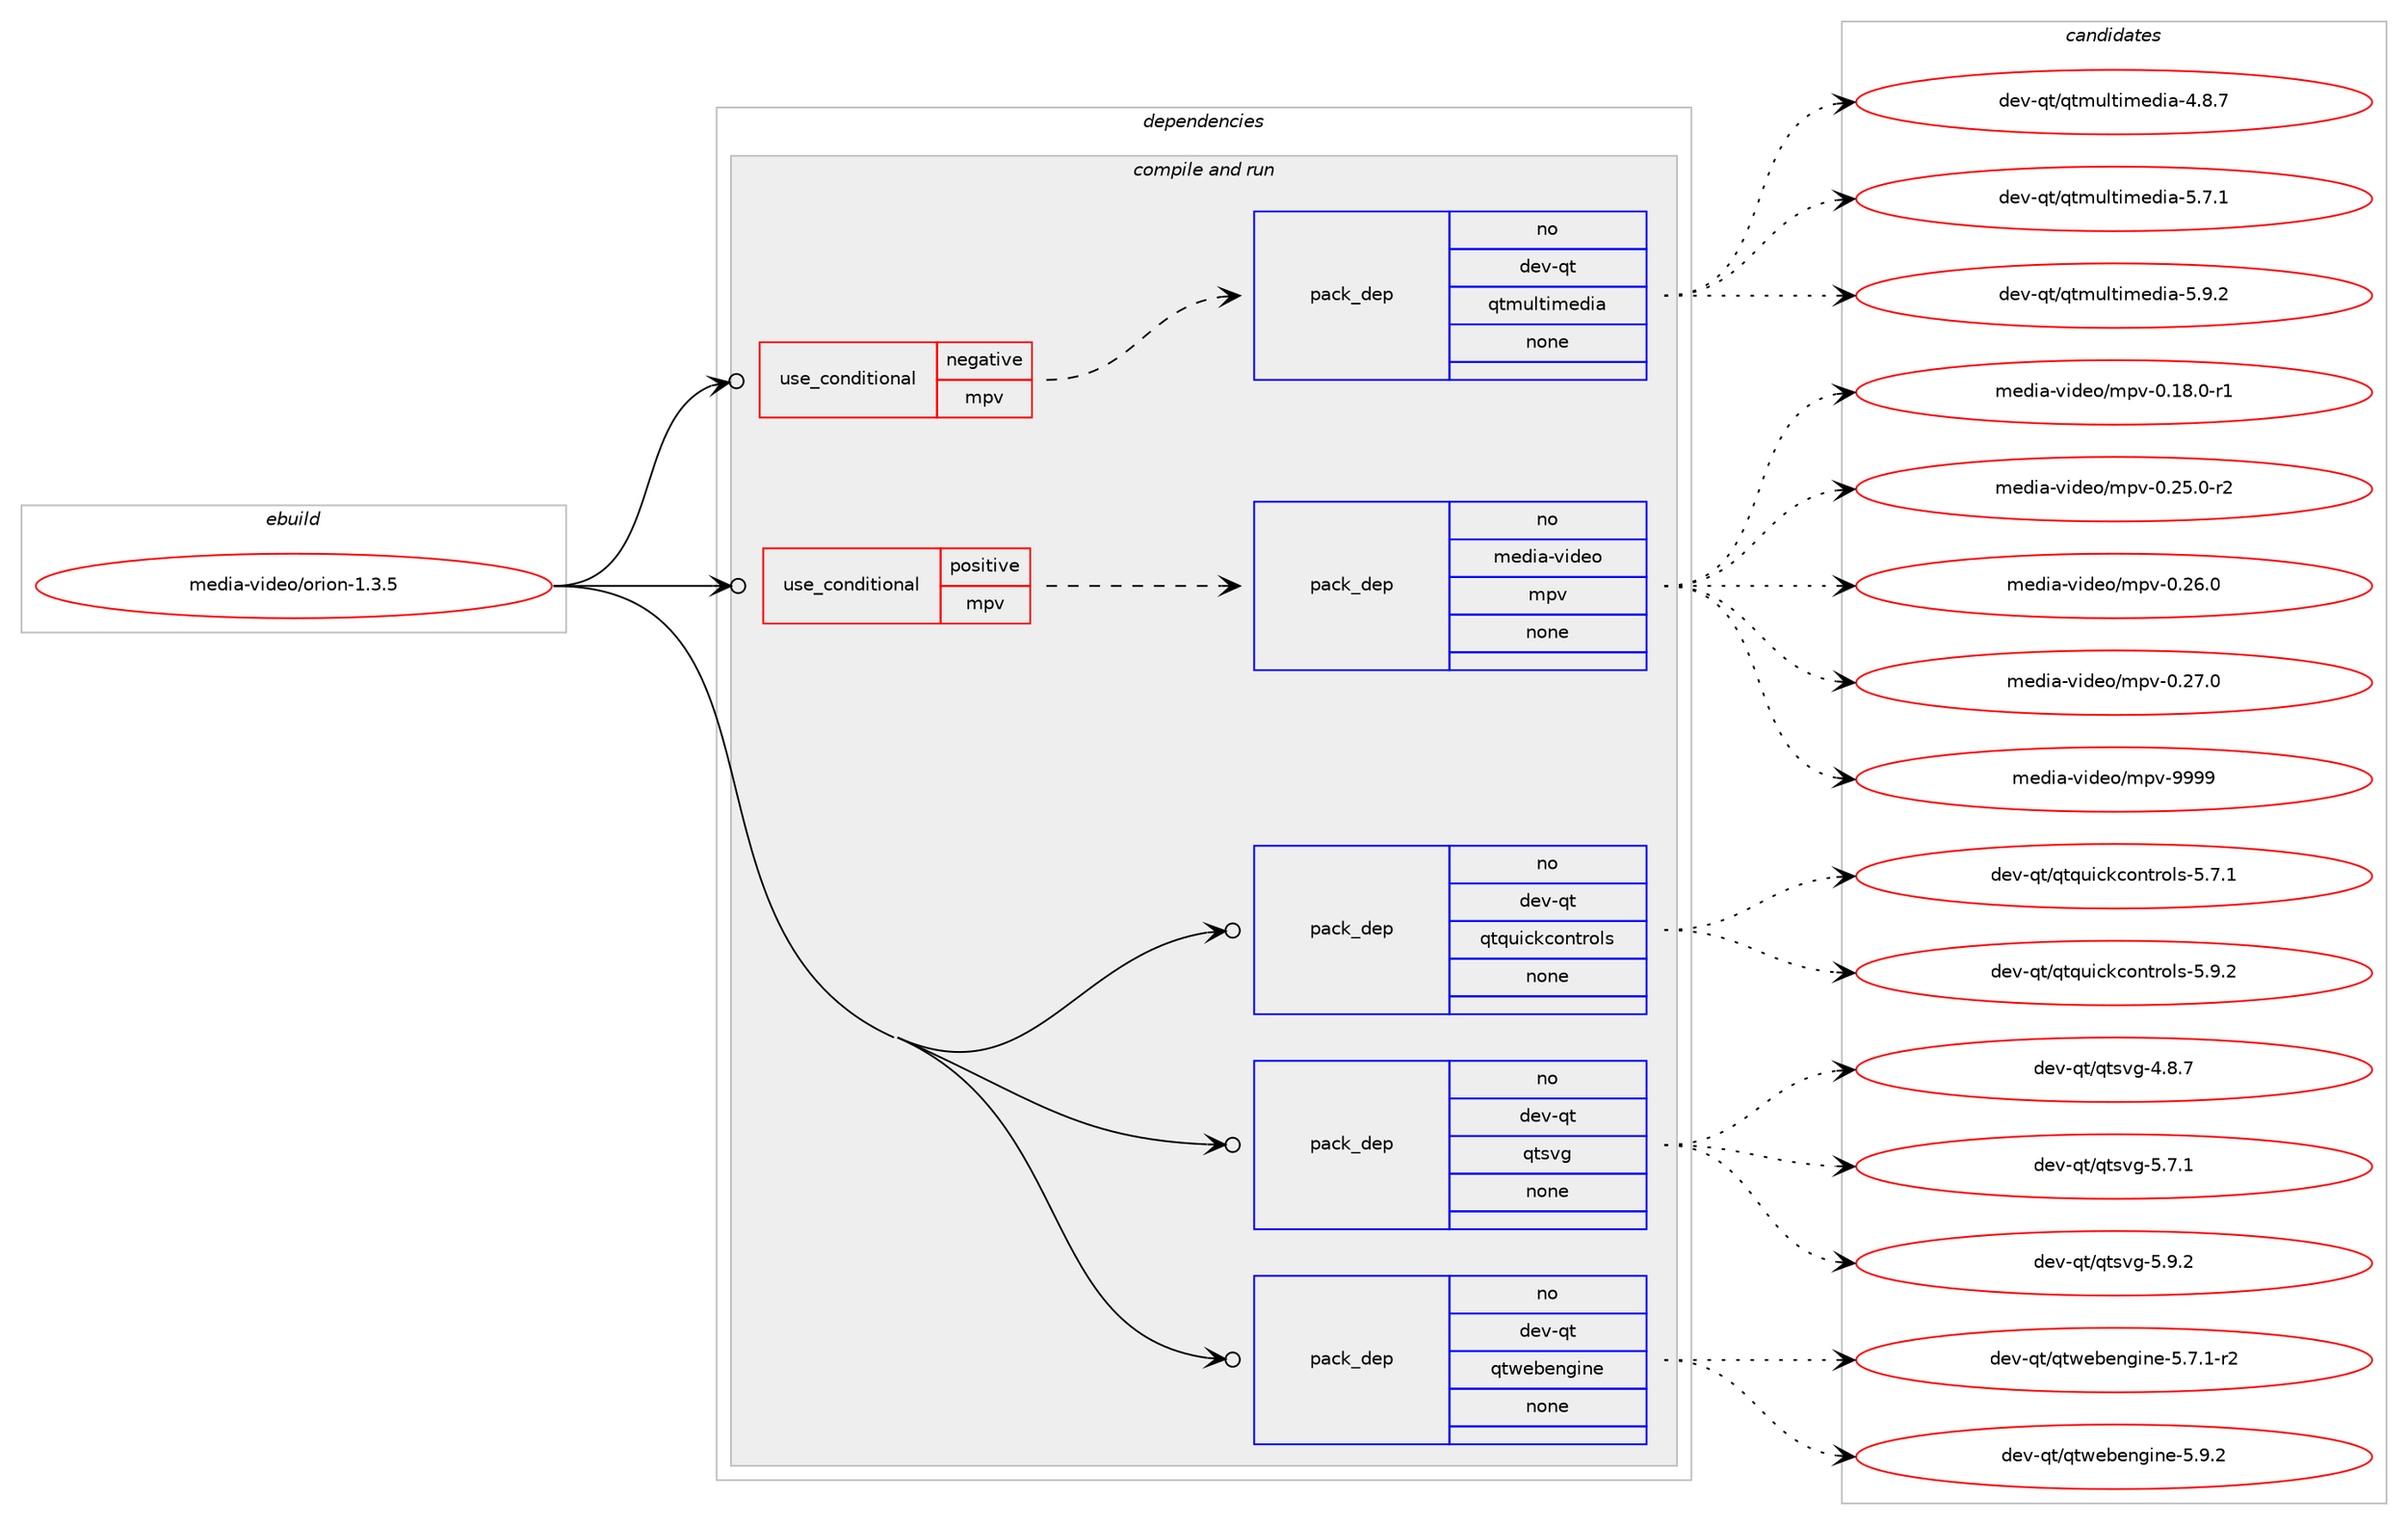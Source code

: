 digraph prolog {

# *************
# Graph options
# *************

newrank=true;
concentrate=true;
compound=true;
graph [rankdir=LR,fontname=Helvetica,fontsize=10,ranksep=1.5];#, ranksep=2.5, nodesep=0.2];
edge  [arrowhead=vee];
node  [fontname=Helvetica,fontsize=10];

# **********
# The ebuild
# **********

subgraph cluster_leftcol {
color=gray;
rank=same;
label=<<i>ebuild</i>>;
id [label="media-video/orion-1.3.5", color=red, width=4, href="../media-video/orion-1.3.5.svg"];
}

# ****************
# The dependencies
# ****************

subgraph cluster_midcol {
color=gray;
label=<<i>dependencies</i>>;
subgraph cluster_compile {
fillcolor="#eeeeee";
style=filled;
label=<<i>compile</i>>;
}
subgraph cluster_compileandrun {
fillcolor="#eeeeee";
style=filled;
label=<<i>compile and run</i>>;
subgraph cond97727 {
dependency396202 [label=<<TABLE BORDER="0" CELLBORDER="1" CELLSPACING="0" CELLPADDING="4"><TR><TD ROWSPAN="3" CELLPADDING="10">use_conditional</TD></TR><TR><TD>negative</TD></TR><TR><TD>mpv</TD></TR></TABLE>>, shape=none, color=red];
subgraph pack292061 {
dependency396203 [label=<<TABLE BORDER="0" CELLBORDER="1" CELLSPACING="0" CELLPADDING="4" WIDTH="220"><TR><TD ROWSPAN="6" CELLPADDING="30">pack_dep</TD></TR><TR><TD WIDTH="110">no</TD></TR><TR><TD>dev-qt</TD></TR><TR><TD>qtmultimedia</TD></TR><TR><TD>none</TD></TR><TR><TD></TD></TR></TABLE>>, shape=none, color=blue];
}
dependency396202:e -> dependency396203:w [weight=20,style="dashed",arrowhead="vee"];
}
id:e -> dependency396202:w [weight=20,style="solid",arrowhead="odotvee"];
subgraph cond97728 {
dependency396204 [label=<<TABLE BORDER="0" CELLBORDER="1" CELLSPACING="0" CELLPADDING="4"><TR><TD ROWSPAN="3" CELLPADDING="10">use_conditional</TD></TR><TR><TD>positive</TD></TR><TR><TD>mpv</TD></TR></TABLE>>, shape=none, color=red];
subgraph pack292062 {
dependency396205 [label=<<TABLE BORDER="0" CELLBORDER="1" CELLSPACING="0" CELLPADDING="4" WIDTH="220"><TR><TD ROWSPAN="6" CELLPADDING="30">pack_dep</TD></TR><TR><TD WIDTH="110">no</TD></TR><TR><TD>media-video</TD></TR><TR><TD>mpv</TD></TR><TR><TD>none</TD></TR><TR><TD></TD></TR></TABLE>>, shape=none, color=blue];
}
dependency396204:e -> dependency396205:w [weight=20,style="dashed",arrowhead="vee"];
}
id:e -> dependency396204:w [weight=20,style="solid",arrowhead="odotvee"];
subgraph pack292063 {
dependency396206 [label=<<TABLE BORDER="0" CELLBORDER="1" CELLSPACING="0" CELLPADDING="4" WIDTH="220"><TR><TD ROWSPAN="6" CELLPADDING="30">pack_dep</TD></TR><TR><TD WIDTH="110">no</TD></TR><TR><TD>dev-qt</TD></TR><TR><TD>qtquickcontrols</TD></TR><TR><TD>none</TD></TR><TR><TD></TD></TR></TABLE>>, shape=none, color=blue];
}
id:e -> dependency396206:w [weight=20,style="solid",arrowhead="odotvee"];
subgraph pack292064 {
dependency396207 [label=<<TABLE BORDER="0" CELLBORDER="1" CELLSPACING="0" CELLPADDING="4" WIDTH="220"><TR><TD ROWSPAN="6" CELLPADDING="30">pack_dep</TD></TR><TR><TD WIDTH="110">no</TD></TR><TR><TD>dev-qt</TD></TR><TR><TD>qtsvg</TD></TR><TR><TD>none</TD></TR><TR><TD></TD></TR></TABLE>>, shape=none, color=blue];
}
id:e -> dependency396207:w [weight=20,style="solid",arrowhead="odotvee"];
subgraph pack292065 {
dependency396208 [label=<<TABLE BORDER="0" CELLBORDER="1" CELLSPACING="0" CELLPADDING="4" WIDTH="220"><TR><TD ROWSPAN="6" CELLPADDING="30">pack_dep</TD></TR><TR><TD WIDTH="110">no</TD></TR><TR><TD>dev-qt</TD></TR><TR><TD>qtwebengine</TD></TR><TR><TD>none</TD></TR><TR><TD></TD></TR></TABLE>>, shape=none, color=blue];
}
id:e -> dependency396208:w [weight=20,style="solid",arrowhead="odotvee"];
}
subgraph cluster_run {
fillcolor="#eeeeee";
style=filled;
label=<<i>run</i>>;
}
}

# **************
# The candidates
# **************

subgraph cluster_choices {
rank=same;
color=gray;
label=<<i>candidates</i>>;

subgraph choice292061 {
color=black;
nodesep=1;
choice100101118451131164711311610911710811610510910110010597455246564655 [label="dev-qt/qtmultimedia-4.8.7", color=red, width=4,href="../dev-qt/qtmultimedia-4.8.7.svg"];
choice100101118451131164711311610911710811610510910110010597455346554649 [label="dev-qt/qtmultimedia-5.7.1", color=red, width=4,href="../dev-qt/qtmultimedia-5.7.1.svg"];
choice100101118451131164711311610911710811610510910110010597455346574650 [label="dev-qt/qtmultimedia-5.9.2", color=red, width=4,href="../dev-qt/qtmultimedia-5.9.2.svg"];
dependency396203:e -> choice100101118451131164711311610911710811610510910110010597455246564655:w [style=dotted,weight="100"];
dependency396203:e -> choice100101118451131164711311610911710811610510910110010597455346554649:w [style=dotted,weight="100"];
dependency396203:e -> choice100101118451131164711311610911710811610510910110010597455346574650:w [style=dotted,weight="100"];
}
subgraph choice292062 {
color=black;
nodesep=1;
choice109101100105974511810510010111147109112118454846495646484511449 [label="media-video/mpv-0.18.0-r1", color=red, width=4,href="../media-video/mpv-0.18.0-r1.svg"];
choice109101100105974511810510010111147109112118454846505346484511450 [label="media-video/mpv-0.25.0-r2", color=red, width=4,href="../media-video/mpv-0.25.0-r2.svg"];
choice10910110010597451181051001011114710911211845484650544648 [label="media-video/mpv-0.26.0", color=red, width=4,href="../media-video/mpv-0.26.0.svg"];
choice10910110010597451181051001011114710911211845484650554648 [label="media-video/mpv-0.27.0", color=red, width=4,href="../media-video/mpv-0.27.0.svg"];
choice1091011001059745118105100101111471091121184557575757 [label="media-video/mpv-9999", color=red, width=4,href="../media-video/mpv-9999.svg"];
dependency396205:e -> choice109101100105974511810510010111147109112118454846495646484511449:w [style=dotted,weight="100"];
dependency396205:e -> choice109101100105974511810510010111147109112118454846505346484511450:w [style=dotted,weight="100"];
dependency396205:e -> choice10910110010597451181051001011114710911211845484650544648:w [style=dotted,weight="100"];
dependency396205:e -> choice10910110010597451181051001011114710911211845484650554648:w [style=dotted,weight="100"];
dependency396205:e -> choice1091011001059745118105100101111471091121184557575757:w [style=dotted,weight="100"];
}
subgraph choice292063 {
color=black;
nodesep=1;
choice10010111845113116471131161131171059910799111110116114111108115455346554649 [label="dev-qt/qtquickcontrols-5.7.1", color=red, width=4,href="../dev-qt/qtquickcontrols-5.7.1.svg"];
choice10010111845113116471131161131171059910799111110116114111108115455346574650 [label="dev-qt/qtquickcontrols-5.9.2", color=red, width=4,href="../dev-qt/qtquickcontrols-5.9.2.svg"];
dependency396206:e -> choice10010111845113116471131161131171059910799111110116114111108115455346554649:w [style=dotted,weight="100"];
dependency396206:e -> choice10010111845113116471131161131171059910799111110116114111108115455346574650:w [style=dotted,weight="100"];
}
subgraph choice292064 {
color=black;
nodesep=1;
choice1001011184511311647113116115118103455246564655 [label="dev-qt/qtsvg-4.8.7", color=red, width=4,href="../dev-qt/qtsvg-4.8.7.svg"];
choice1001011184511311647113116115118103455346554649 [label="dev-qt/qtsvg-5.7.1", color=red, width=4,href="../dev-qt/qtsvg-5.7.1.svg"];
choice1001011184511311647113116115118103455346574650 [label="dev-qt/qtsvg-5.9.2", color=red, width=4,href="../dev-qt/qtsvg-5.9.2.svg"];
dependency396207:e -> choice1001011184511311647113116115118103455246564655:w [style=dotted,weight="100"];
dependency396207:e -> choice1001011184511311647113116115118103455346554649:w [style=dotted,weight="100"];
dependency396207:e -> choice1001011184511311647113116115118103455346574650:w [style=dotted,weight="100"];
}
subgraph choice292065 {
color=black;
nodesep=1;
choice1001011184511311647113116119101981011101031051101014553465546494511450 [label="dev-qt/qtwebengine-5.7.1-r2", color=red, width=4,href="../dev-qt/qtwebengine-5.7.1-r2.svg"];
choice100101118451131164711311611910198101110103105110101455346574650 [label="dev-qt/qtwebengine-5.9.2", color=red, width=4,href="../dev-qt/qtwebengine-5.9.2.svg"];
dependency396208:e -> choice1001011184511311647113116119101981011101031051101014553465546494511450:w [style=dotted,weight="100"];
dependency396208:e -> choice100101118451131164711311611910198101110103105110101455346574650:w [style=dotted,weight="100"];
}
}

}
